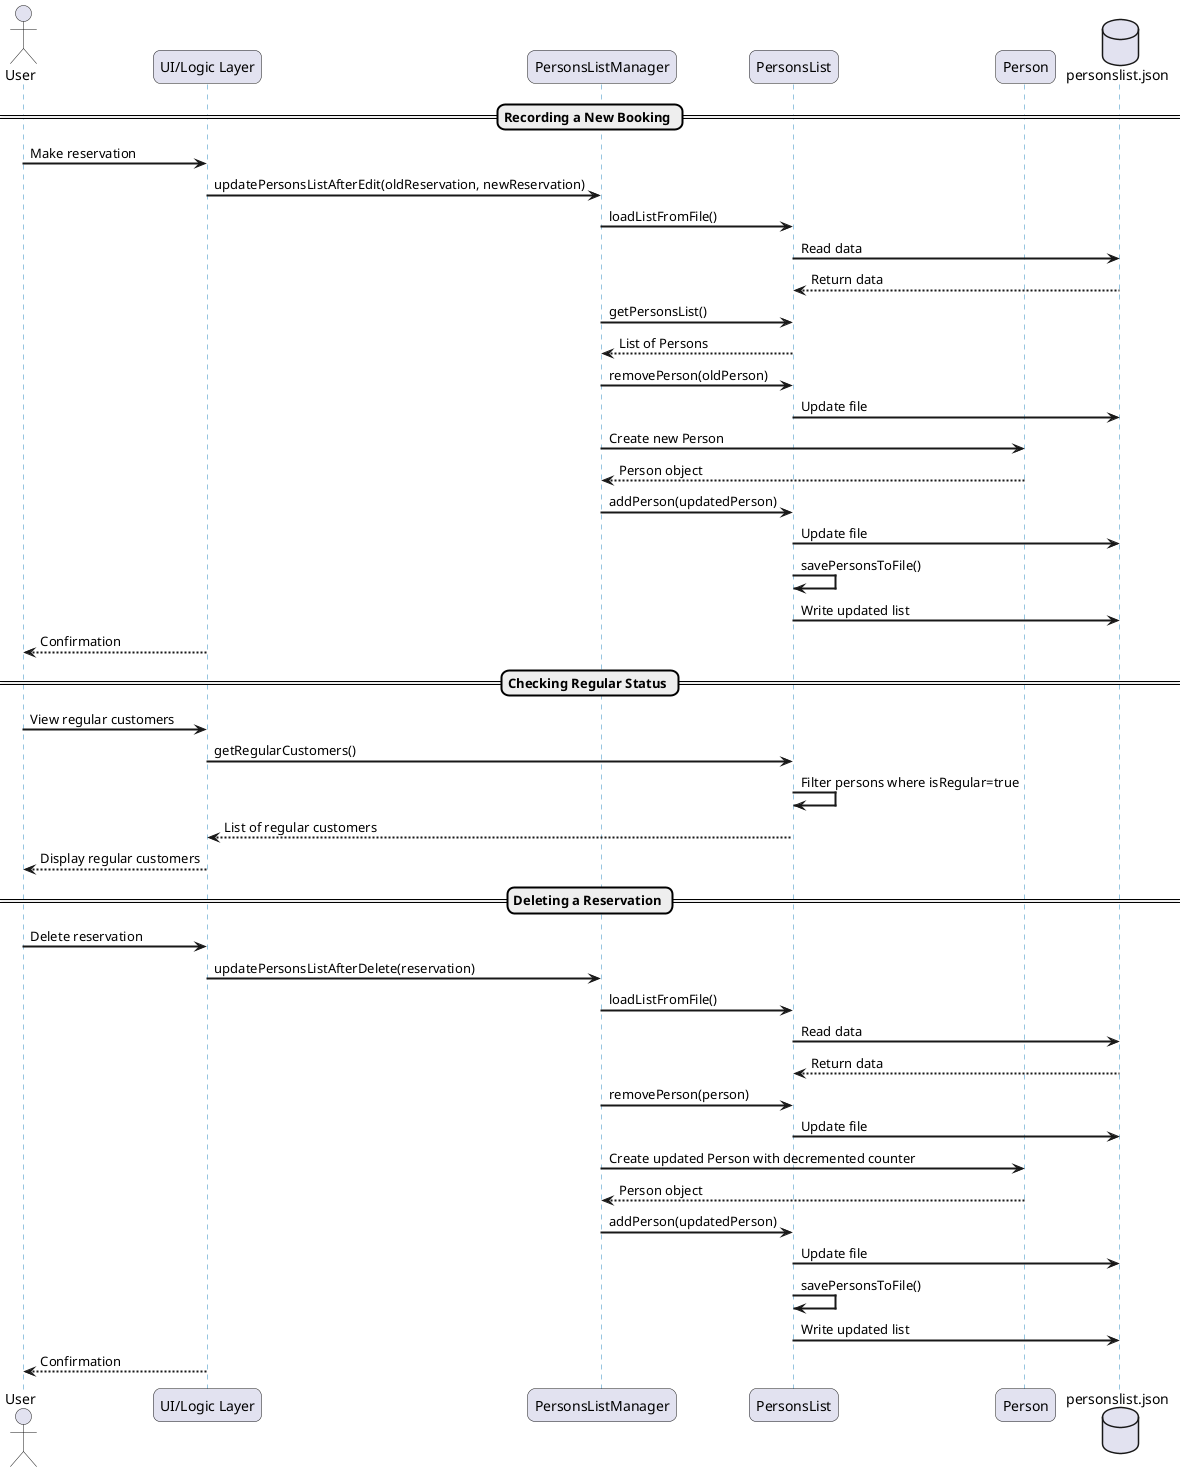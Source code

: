 @startuml
skinparam sequenceArrowThickness 2
skinparam roundcorner 15
skinparam sequenceParticipant bold
skinparam sequenceLifeLineBorderColor #2E8BC0
skinparam sequenceLifeLineBackgroundColor #F0F8FF

actor User
participant "UI/Logic Layer" as UI
participant "PersonsListManager" as PLM
participant "PersonsList" as PL
participant "Person" as P
database "personslist.json" as File

== Recording a New Booking ==

User -> UI: Make reservation
UI -> PLM: updatePersonsListAfterEdit(oldReservation, newReservation)
PLM -> PL: loadListFromFile()
PL -> File: Read data
File --> PL: Return data
PLM -> PL: getPersonsList()
PL --> PLM: List of Persons
PLM -> PL: removePerson(oldPerson)
PL -> File: Update file
PLM -> P: Create new Person
P --> PLM: Person object
PLM -> PL: addPerson(updatedPerson)
PL -> File: Update file
PL -> PL: savePersonsToFile()
PL -> File: Write updated list
UI --> User: Confirmation

== Checking Regular Status ==

User -> UI: View regular customers
UI -> PL: getRegularCustomers()
PL -> PL: Filter persons where isRegular=true
PL --> UI: List of regular customers
UI --> User: Display regular customers

== Deleting a Reservation ==

User -> UI: Delete reservation
UI -> PLM: updatePersonsListAfterDelete(reservation)
PLM -> PL: loadListFromFile()
PL -> File: Read data
File --> PL: Return data
PLM -> PL: removePerson(person)
PL -> File: Update file
PLM -> P: Create updated Person with decremented counter
P --> PLM: Person object
PLM -> PL: addPerson(updatedPerson)
PL -> File: Update file
PL -> PL: savePersonsToFile()
PL -> File: Write updated list
UI --> User: Confirmation

@enduml